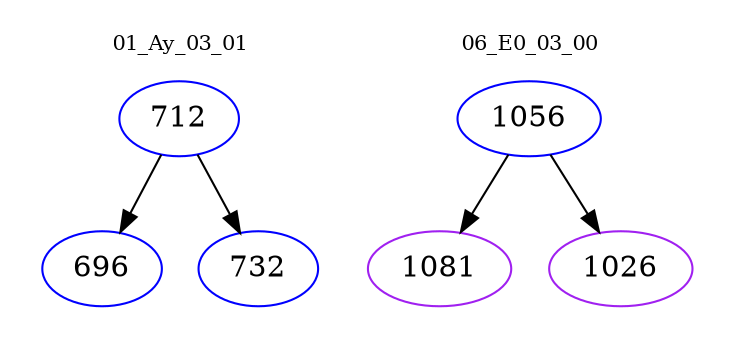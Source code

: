 digraph{
subgraph cluster_0 {
color = white
label = "01_Ay_03_01";
fontsize=10;
T0_712 [label="712", color="blue"]
T0_712 -> T0_696 [color="black"]
T0_696 [label="696", color="blue"]
T0_712 -> T0_732 [color="black"]
T0_732 [label="732", color="blue"]
}
subgraph cluster_1 {
color = white
label = "06_E0_03_00";
fontsize=10;
T1_1056 [label="1056", color="blue"]
T1_1056 -> T1_1081 [color="black"]
T1_1081 [label="1081", color="purple"]
T1_1056 -> T1_1026 [color="black"]
T1_1026 [label="1026", color="purple"]
}
}
